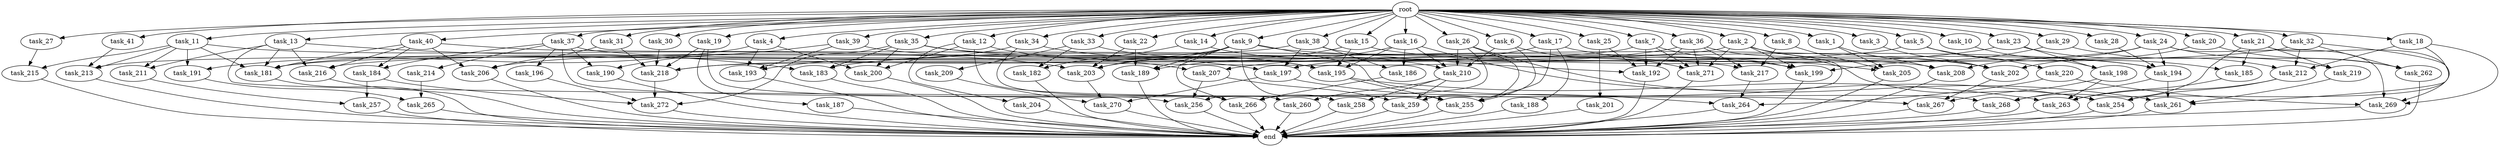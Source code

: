 digraph G {
  root [size="0.000000"];
  task_1 [size="10.240000"];
  task_2 [size="10.240000"];
  task_3 [size="10.240000"];
  task_4 [size="10.240000"];
  task_5 [size="10.240000"];
  task_6 [size="10.240000"];
  task_7 [size="10.240000"];
  task_8 [size="10.240000"];
  task_9 [size="10.240000"];
  task_10 [size="10.240000"];
  task_11 [size="10.240000"];
  task_12 [size="10.240000"];
  task_13 [size="10.240000"];
  task_14 [size="10.240000"];
  task_15 [size="10.240000"];
  task_16 [size="10.240000"];
  task_17 [size="10.240000"];
  task_18 [size="10.240000"];
  task_19 [size="10.240000"];
  task_20 [size="10.240000"];
  task_21 [size="10.240000"];
  task_22 [size="10.240000"];
  task_23 [size="10.240000"];
  task_24 [size="10.240000"];
  task_25 [size="10.240000"];
  task_26 [size="10.240000"];
  task_27 [size="10.240000"];
  task_28 [size="10.240000"];
  task_29 [size="10.240000"];
  task_30 [size="10.240000"];
  task_31 [size="10.240000"];
  task_32 [size="10.240000"];
  task_33 [size="10.240000"];
  task_34 [size="10.240000"];
  task_35 [size="10.240000"];
  task_36 [size="10.240000"];
  task_37 [size="10.240000"];
  task_38 [size="10.240000"];
  task_39 [size="10.240000"];
  task_40 [size="10.240000"];
  task_41 [size="10.240000"];
  task_181 [size="20014547599.360001"];
  task_182 [size="8418135900.160000"];
  task_183 [size="6528350289.920000"];
  task_184 [size="12455405158.400000"];
  task_185 [size="2748779069.440000"];
  task_186 [size="2920577761.280000"];
  task_187 [size="773094113.280000"];
  task_188 [size="6957847019.520000"];
  task_189 [size="4209067950.080000"];
  task_190 [size="8589934592.000000"];
  task_191 [size="6871947673.600000"];
  task_192 [size="17437567221.760002"];
  task_193 [size="4810363371.520000"];
  task_194 [size="13400297963.520000"];
  task_195 [size="6700148981.760000"];
  task_196 [size="5497558138.880000"];
  task_197 [size="2834678415.360000"];
  task_198 [size="4466765987.840000"];
  task_199 [size="16234976378.880001"];
  task_200 [size="2491081031.680000"];
  task_201 [size="6957847019.520000"];
  task_202 [size="7301444403.200000"];
  task_203 [size="10307921510.400000"];
  task_204 [size="773094113.280000"];
  task_205 [size="18124761989.119999"];
  task_206 [size="13314398617.600000"];
  task_207 [size="7730941132.800000"];
  task_208 [size="12799002542.080000"];
  task_209 [size="4209067950.080000"];
  task_210 [size="20529943674.880001"];
  task_211 [size="8589934592.000000"];
  task_212 [size="11424613007.360001"];
  task_213 [size="21045339750.400002"];
  task_214 [size="5497558138.880000"];
  task_215 [size="5841155522.560000"];
  task_216 [size="17008070492.160000"];
  task_217 [size="12541304504.320000"];
  task_218 [size="14946486190.080000"];
  task_219 [size="4466765987.840000"];
  task_220 [size="1374389534.720000"];
  task_254 [size="12111807774.719999"];
  task_255 [size="18468359372.799999"];
  task_256 [size="8933531975.680000"];
  task_257 [size="10995116277.760000"];
  task_258 [size="8589934592.000000"];
  task_259 [size="12799002542.080000"];
  task_260 [size="5841155522.560000"];
  task_261 [size="25082609008.639999"];
  task_262 [size="10393820856.320000"];
  task_263 [size="19155554140.160000"];
  task_264 [size="20272245637.119999"];
  task_265 [size="11682311045.120001"];
  task_266 [size="11596411699.200001"];
  task_267 [size="14259291422.720001"];
  task_268 [size="11424613007.360001"];
  task_269 [size="11682311045.120001"];
  task_270 [size="6012954214.400001"];
  task_271 [size="20014547599.360001"];
  task_272 [size="14259291422.720001"];
  end [size="0.000000"];

  root -> task_1 [size="1.000000"];
  root -> task_2 [size="1.000000"];
  root -> task_3 [size="1.000000"];
  root -> task_4 [size="1.000000"];
  root -> task_5 [size="1.000000"];
  root -> task_6 [size="1.000000"];
  root -> task_7 [size="1.000000"];
  root -> task_8 [size="1.000000"];
  root -> task_9 [size="1.000000"];
  root -> task_10 [size="1.000000"];
  root -> task_11 [size="1.000000"];
  root -> task_12 [size="1.000000"];
  root -> task_13 [size="1.000000"];
  root -> task_14 [size="1.000000"];
  root -> task_15 [size="1.000000"];
  root -> task_16 [size="1.000000"];
  root -> task_17 [size="1.000000"];
  root -> task_18 [size="1.000000"];
  root -> task_19 [size="1.000000"];
  root -> task_20 [size="1.000000"];
  root -> task_21 [size="1.000000"];
  root -> task_22 [size="1.000000"];
  root -> task_23 [size="1.000000"];
  root -> task_24 [size="1.000000"];
  root -> task_25 [size="1.000000"];
  root -> task_26 [size="1.000000"];
  root -> task_27 [size="1.000000"];
  root -> task_28 [size="1.000000"];
  root -> task_29 [size="1.000000"];
  root -> task_30 [size="1.000000"];
  root -> task_31 [size="1.000000"];
  root -> task_32 [size="1.000000"];
  root -> task_33 [size="1.000000"];
  root -> task_34 [size="1.000000"];
  root -> task_35 [size="1.000000"];
  root -> task_36 [size="1.000000"];
  root -> task_37 [size="1.000000"];
  root -> task_38 [size="1.000000"];
  root -> task_39 [size="1.000000"];
  root -> task_40 [size="1.000000"];
  root -> task_41 [size="1.000000"];
  task_1 -> task_205 [size="679477248.000000"];
  task_1 -> task_208 [size="679477248.000000"];
  task_2 -> task_199 [size="301989888.000000"];
  task_2 -> task_202 [size="301989888.000000"];
  task_2 -> task_218 [size="301989888.000000"];
  task_2 -> task_256 [size="301989888.000000"];
  task_2 -> task_271 [size="301989888.000000"];
  task_3 -> task_202 [size="75497472.000000"];
  task_4 -> task_191 [size="134217728.000000"];
  task_4 -> task_193 [size="134217728.000000"];
  task_4 -> task_200 [size="134217728.000000"];
  task_5 -> task_181 [size="134217728.000000"];
  task_5 -> task_185 [size="134217728.000000"];
  task_5 -> task_220 [size="134217728.000000"];
  task_6 -> task_210 [size="838860800.000000"];
  task_6 -> task_255 [size="838860800.000000"];
  task_6 -> task_271 [size="838860800.000000"];
  task_7 -> task_192 [size="679477248.000000"];
  task_7 -> task_199 [size="679477248.000000"];
  task_7 -> task_213 [size="679477248.000000"];
  task_7 -> task_271 [size="679477248.000000"];
  task_8 -> task_205 [size="411041792.000000"];
  task_8 -> task_217 [size="411041792.000000"];
  task_9 -> task_181 [size="301989888.000000"];
  task_9 -> task_189 [size="301989888.000000"];
  task_9 -> task_194 [size="301989888.000000"];
  task_9 -> task_203 [size="301989888.000000"];
  task_9 -> task_258 [size="301989888.000000"];
  task_9 -> task_266 [size="301989888.000000"];
  task_9 -> task_268 [size="301989888.000000"];
  task_10 -> task_198 [size="134217728.000000"];
  task_11 -> task_181 [size="536870912.000000"];
  task_11 -> task_191 [size="536870912.000000"];
  task_11 -> task_203 [size="536870912.000000"];
  task_11 -> task_211 [size="536870912.000000"];
  task_11 -> task_213 [size="536870912.000000"];
  task_11 -> task_215 [size="536870912.000000"];
  task_12 -> task_200 [size="75497472.000000"];
  task_12 -> task_204 [size="75497472.000000"];
  task_12 -> task_207 [size="75497472.000000"];
  task_12 -> task_266 [size="75497472.000000"];
  task_13 -> task_181 [size="301989888.000000"];
  task_13 -> task_183 [size="301989888.000000"];
  task_13 -> task_211 [size="301989888.000000"];
  task_13 -> task_216 [size="301989888.000000"];
  task_13 -> task_267 [size="301989888.000000"];
  task_14 -> task_182 [size="411041792.000000"];
  task_14 -> task_210 [size="411041792.000000"];
  task_15 -> task_194 [size="134217728.000000"];
  task_15 -> task_195 [size="134217728.000000"];
  task_15 -> task_203 [size="134217728.000000"];
  task_16 -> task_186 [size="75497472.000000"];
  task_16 -> task_189 [size="75497472.000000"];
  task_16 -> task_195 [size="75497472.000000"];
  task_16 -> task_210 [size="75497472.000000"];
  task_16 -> task_254 [size="75497472.000000"];
  task_17 -> task_188 [size="679477248.000000"];
  task_17 -> task_205 [size="679477248.000000"];
  task_17 -> task_207 [size="679477248.000000"];
  task_17 -> task_255 [size="679477248.000000"];
  task_18 -> task_212 [size="134217728.000000"];
  task_18 -> task_254 [size="134217728.000000"];
  task_18 -> task_269 [size="134217728.000000"];
  task_19 -> task_187 [size="75497472.000000"];
  task_19 -> task_218 [size="75497472.000000"];
  task_19 -> task_255 [size="75497472.000000"];
  task_20 -> task_202 [size="301989888.000000"];
  task_20 -> task_262 [size="301989888.000000"];
  task_21 -> task_185 [size="134217728.000000"];
  task_21 -> task_219 [size="134217728.000000"];
  task_21 -> task_268 [size="134217728.000000"];
  task_21 -> task_269 [size="134217728.000000"];
  task_22 -> task_189 [size="33554432.000000"];
  task_22 -> task_203 [size="33554432.000000"];
  task_23 -> task_183 [size="301989888.000000"];
  task_23 -> task_198 [size="301989888.000000"];
  task_23 -> task_212 [size="301989888.000000"];
  task_24 -> task_194 [size="33554432.000000"];
  task_24 -> task_197 [size="33554432.000000"];
  task_24 -> task_208 [size="33554432.000000"];
  task_24 -> task_262 [size="33554432.000000"];
  task_24 -> task_269 [size="33554432.000000"];
  task_25 -> task_192 [size="679477248.000000"];
  task_25 -> task_201 [size="679477248.000000"];
  task_26 -> task_210 [size="679477248.000000"];
  task_26 -> task_259 [size="679477248.000000"];
  task_26 -> task_261 [size="679477248.000000"];
  task_26 -> task_266 [size="679477248.000000"];
  task_27 -> task_215 [size="33554432.000000"];
  task_28 -> task_194 [size="838860800.000000"];
  task_29 -> task_199 [size="301989888.000000"];
  task_29 -> task_219 [size="301989888.000000"];
  task_30 -> task_218 [size="536870912.000000"];
  task_31 -> task_206 [size="411041792.000000"];
  task_31 -> task_218 [size="411041792.000000"];
  task_32 -> task_212 [size="679477248.000000"];
  task_32 -> task_216 [size="679477248.000000"];
  task_32 -> task_261 [size="679477248.000000"];
  task_32 -> task_262 [size="679477248.000000"];
  task_33 -> task_182 [size="411041792.000000"];
  task_33 -> task_195 [size="411041792.000000"];
  task_33 -> task_209 [size="411041792.000000"];
  task_34 -> task_193 [size="33554432.000000"];
  task_34 -> task_195 [size="33554432.000000"];
  task_34 -> task_260 [size="33554432.000000"];
  task_35 -> task_183 [size="33554432.000000"];
  task_35 -> task_197 [size="33554432.000000"];
  task_35 -> task_200 [size="33554432.000000"];
  task_35 -> task_202 [size="33554432.000000"];
  task_35 -> task_272 [size="33554432.000000"];
  task_36 -> task_192 [size="134217728.000000"];
  task_36 -> task_217 [size="134217728.000000"];
  task_36 -> task_218 [size="134217728.000000"];
  task_36 -> task_254 [size="134217728.000000"];
  task_36 -> task_271 [size="134217728.000000"];
  task_37 -> task_184 [size="536870912.000000"];
  task_37 -> task_190 [size="536870912.000000"];
  task_37 -> task_196 [size="536870912.000000"];
  task_37 -> task_208 [size="536870912.000000"];
  task_37 -> task_214 [size="536870912.000000"];
  task_37 -> task_256 [size="536870912.000000"];
  task_38 -> task_186 [size="209715200.000000"];
  task_38 -> task_192 [size="209715200.000000"];
  task_38 -> task_197 [size="209715200.000000"];
  task_38 -> task_206 [size="209715200.000000"];
  task_39 -> task_190 [size="301989888.000000"];
  task_39 -> task_193 [size="301989888.000000"];
  task_39 -> task_199 [size="301989888.000000"];
  task_40 -> task_181 [size="679477248.000000"];
  task_40 -> task_184 [size="679477248.000000"];
  task_40 -> task_206 [size="679477248.000000"];
  task_40 -> task_216 [size="679477248.000000"];
  task_40 -> task_217 [size="679477248.000000"];
  task_41 -> task_213 [size="838860800.000000"];
  task_181 -> end [size="1.000000"];
  task_182 -> end [size="1.000000"];
  task_183 -> end [size="1.000000"];
  task_184 -> task_257 [size="536870912.000000"];
  task_184 -> task_272 [size="536870912.000000"];
  task_185 -> task_263 [size="411041792.000000"];
  task_186 -> task_266 [size="75497472.000000"];
  task_187 -> end [size="1.000000"];
  task_188 -> end [size="1.000000"];
  task_189 -> end [size="1.000000"];
  task_190 -> end [size="1.000000"];
  task_191 -> task_265 [size="838860800.000000"];
  task_192 -> end [size="1.000000"];
  task_193 -> end [size="1.000000"];
  task_194 -> task_261 [size="679477248.000000"];
  task_194 -> task_268 [size="679477248.000000"];
  task_195 -> task_255 [size="209715200.000000"];
  task_195 -> task_263 [size="209715200.000000"];
  task_196 -> task_272 [size="411041792.000000"];
  task_197 -> task_264 [size="301989888.000000"];
  task_197 -> task_270 [size="301989888.000000"];
  task_198 -> task_263 [size="411041792.000000"];
  task_198 -> task_267 [size="411041792.000000"];
  task_199 -> end [size="1.000000"];
  task_200 -> end [size="1.000000"];
  task_201 -> end [size="1.000000"];
  task_202 -> task_267 [size="679477248.000000"];
  task_203 -> task_270 [size="75497472.000000"];
  task_204 -> end [size="1.000000"];
  task_205 -> end [size="1.000000"];
  task_206 -> end [size="1.000000"];
  task_207 -> task_256 [size="33554432.000000"];
  task_207 -> task_259 [size="33554432.000000"];
  task_208 -> end [size="1.000000"];
  task_209 -> task_270 [size="209715200.000000"];
  task_210 -> task_258 [size="536870912.000000"];
  task_210 -> task_259 [size="536870912.000000"];
  task_210 -> task_260 [size="536870912.000000"];
  task_211 -> task_257 [size="536870912.000000"];
  task_212 -> task_254 [size="838860800.000000"];
  task_212 -> task_263 [size="838860800.000000"];
  task_213 -> end [size="1.000000"];
  task_214 -> task_265 [size="301989888.000000"];
  task_215 -> end [size="1.000000"];
  task_216 -> end [size="1.000000"];
  task_217 -> task_264 [size="838860800.000000"];
  task_218 -> task_272 [size="411041792.000000"];
  task_219 -> task_261 [size="411041792.000000"];
  task_220 -> task_264 [size="838860800.000000"];
  task_220 -> task_269 [size="838860800.000000"];
  task_254 -> end [size="1.000000"];
  task_255 -> end [size="1.000000"];
  task_256 -> end [size="1.000000"];
  task_257 -> end [size="1.000000"];
  task_258 -> end [size="1.000000"];
  task_259 -> end [size="1.000000"];
  task_260 -> end [size="1.000000"];
  task_261 -> end [size="1.000000"];
  task_262 -> end [size="1.000000"];
  task_263 -> end [size="1.000000"];
  task_264 -> end [size="1.000000"];
  task_265 -> end [size="1.000000"];
  task_266 -> end [size="1.000000"];
  task_267 -> end [size="1.000000"];
  task_268 -> end [size="1.000000"];
  task_269 -> end [size="1.000000"];
  task_270 -> end [size="1.000000"];
  task_271 -> end [size="1.000000"];
  task_272 -> end [size="1.000000"];
}
